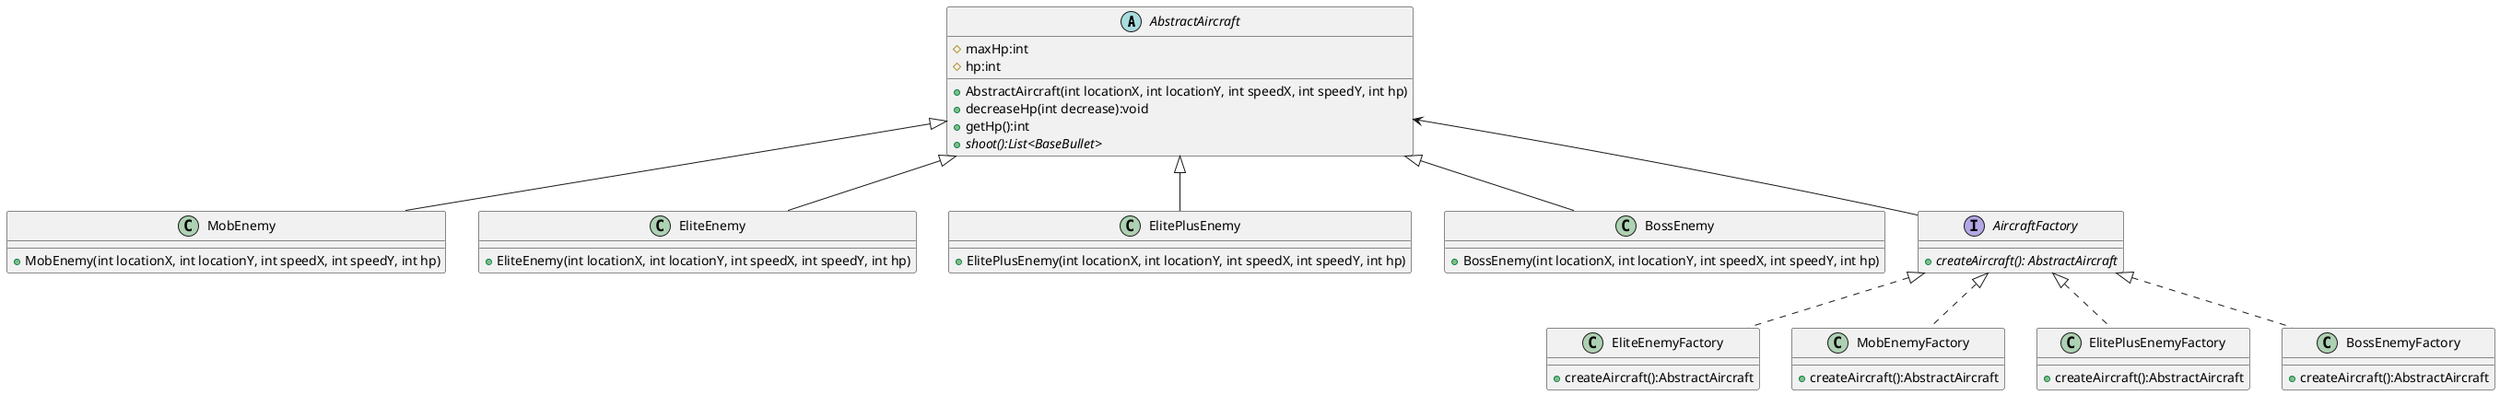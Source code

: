 @startuml
abstract class AbstractAircraft{
    # maxHp:int
    # hp:int
    + AbstractAircraft(int locationX, int locationY, int speedX, int speedY, int hp)
    + decreaseHp(int decrease):void
    + getHp():int
    + {abstract} shoot():List<BaseBullet>
}
class MobEnemy{
    + MobEnemy(int locationX, int locationY, int speedX, int speedY, int hp)
}
class EliteEnemy{
    + EliteEnemy(int locationX, int locationY, int speedX, int speedY, int hp)
}
class ElitePlusEnemy{
    + ElitePlusEnemy(int locationX, int locationY, int speedX, int speedY, int hp)
}
class BossEnemy{
    + BossEnemy(int locationX, int locationY, int speedX, int speedY, int hp)
}
interface AircraftFactory{
    +{abstract} createAircraft(): AbstractAircraft
}
class EliteEnemyFactory{
    + createAircraft():AbstractAircraft
}
class MobEnemyFactory{
    + createAircraft():AbstractAircraft
}
class ElitePlusEnemyFactory{
    + createAircraft():AbstractAircraft
}
class BossEnemyFactory{
    + createAircraft():AbstractAircraft
}
AbstractAircraft <-- AircraftFactory
AbstractAircraft <|-- MobEnemy
AbstractAircraft <|-- EliteEnemy
AbstractAircraft <|-- ElitePlusEnemy
AbstractAircraft <|-- BossEnemy

AircraftFactory <|.. MobEnemyFactory
AircraftFactory <|.. EliteEnemyFactory
AircraftFactory <|.. ElitePlusEnemyFactory
AircraftFactory <|.. BossEnemyFactory
@enduml
